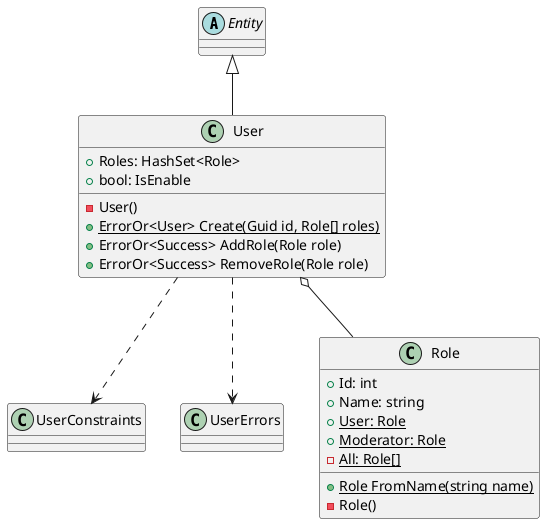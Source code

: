 @startuml users

' Comment: В модуле не используется работа с доменными событиями. Интеграционные события по необходимости будут опубликованы в Application слое

' Base
    abstract class Entity

' Users
    class User extends Entity {
        +Roles: HashSet<Role>
        +bool: IsEnable
        -User()
        +{static}ErrorOr<User> Create(Guid id, Role[] roles)
        +ErrorOr<Success> AddRole(Role role)
        +ErrorOr<Success> RemoveRole(Role role)
    }

    static class UserConstraints
    static class UserErrors

    class Role {
        +Id: int
        +Name: string
        +{static} User: Role 
        +{static} Moderator: Role 
        -{static} All: Role[] 
        +{static} Role FromName(string name)
        -Role()
    }

    User ..> UserConstraints
    User ..> UserErrors
    User o-- Role

@enduml